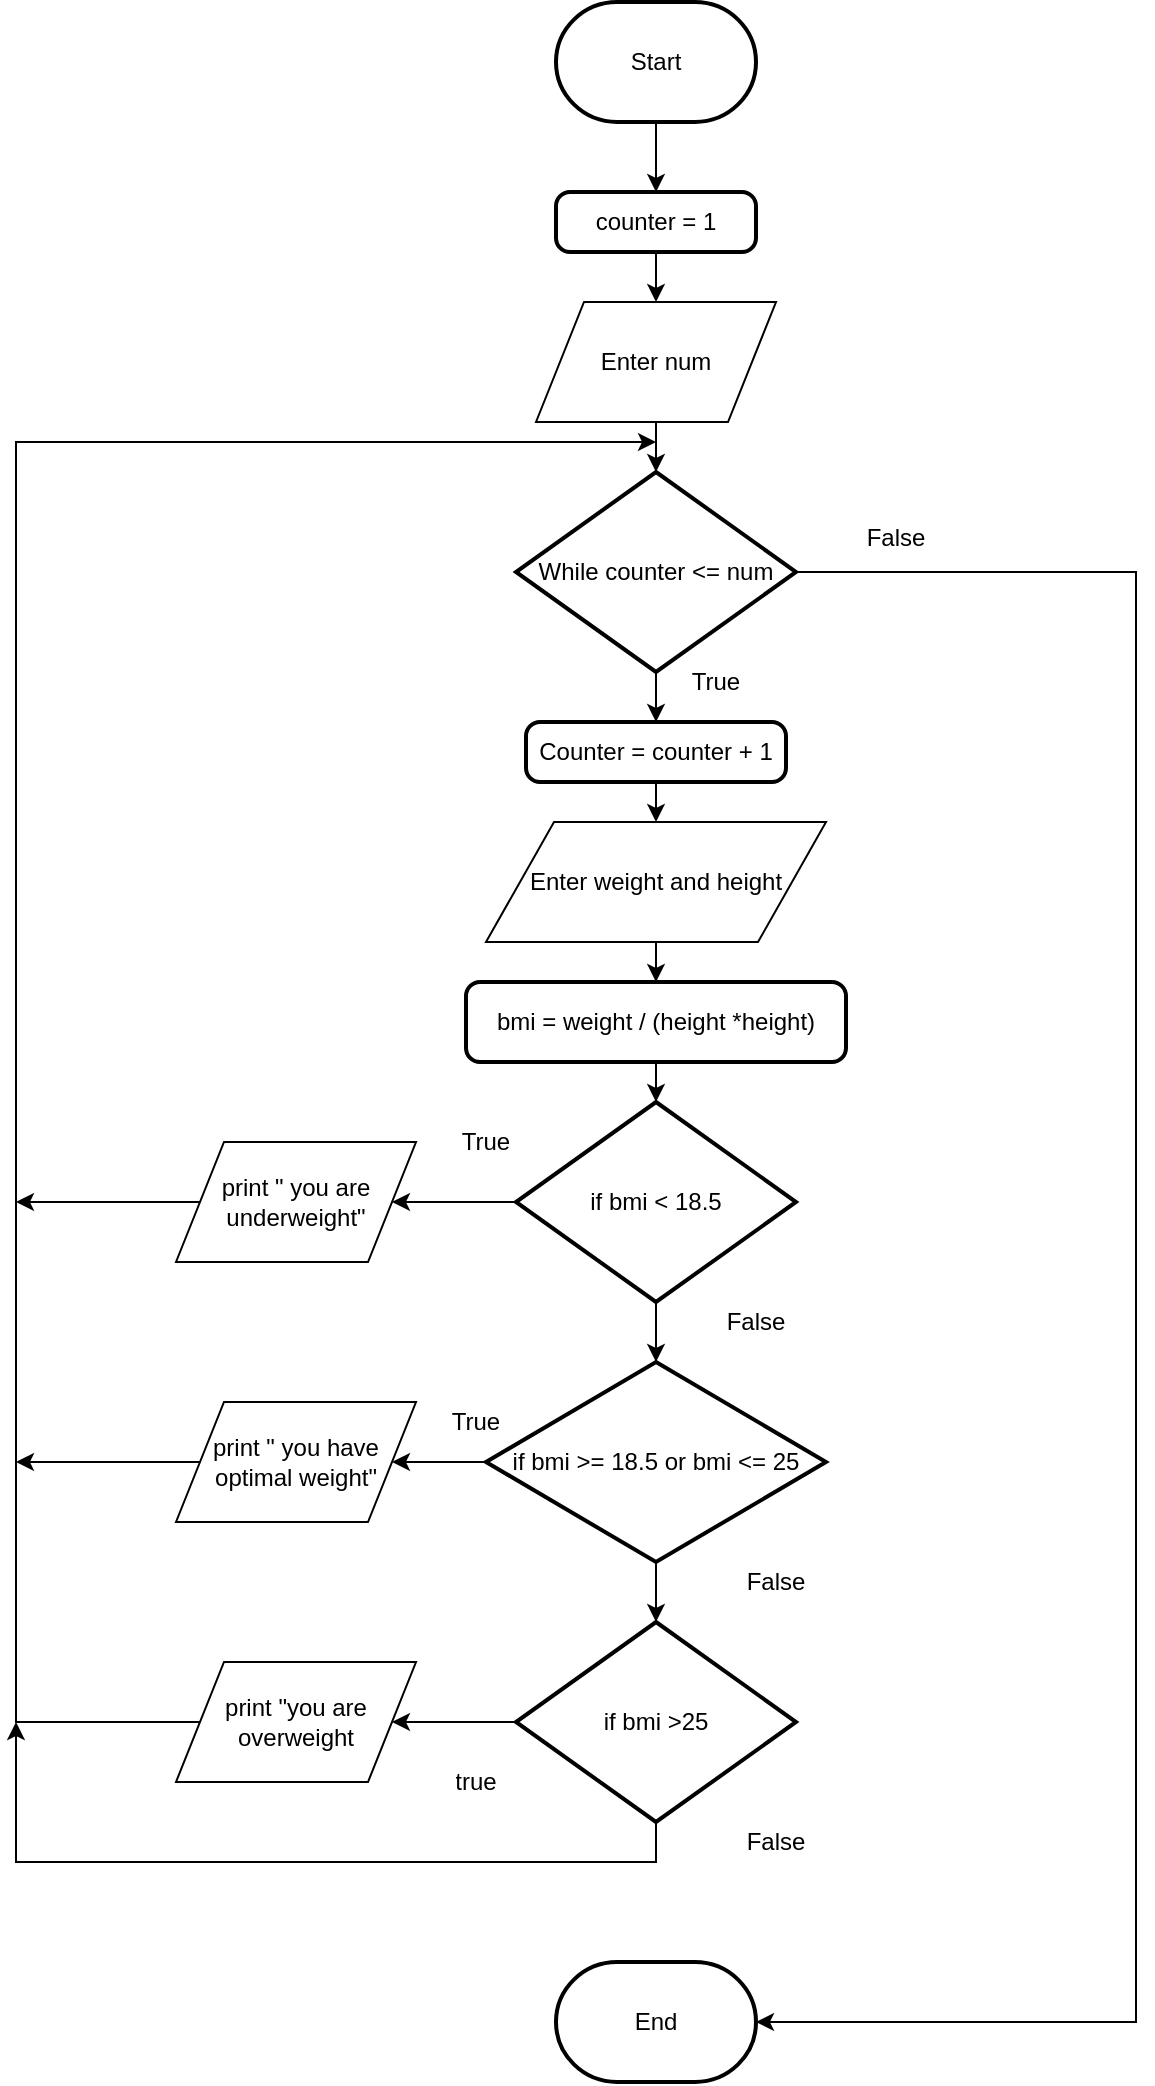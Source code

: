 <mxfile version="11.3.1" type="github" pages="1"><diagram id="4HhiqFtKNMAYoSC1kQp-" name="Page-1"><mxGraphModel dx="854" dy="468" grid="1" gridSize="10" guides="1" tooltips="1" connect="1" arrows="1" fold="1" page="1" pageScale="1" pageWidth="850" pageHeight="1100" math="0" shadow="0"><root><mxCell id="0"/><mxCell id="1" parent="0"/><mxCell id="o5n2DiedhLTUOlX6KQmB-5" style="edgeStyle=none;rounded=0;orthogonalLoop=1;jettySize=auto;html=1;exitX=0.5;exitY=1;exitDx=0;exitDy=0;exitPerimeter=0;entryX=0.5;entryY=0;entryDx=0;entryDy=0;" parent="1" source="o5n2DiedhLTUOlX6KQmB-1" target="o5n2DiedhLTUOlX6KQmB-2" edge="1"><mxGeometry relative="1" as="geometry"/></mxCell><mxCell id="o5n2DiedhLTUOlX6KQmB-1" value="Start" style="strokeWidth=2;html=1;shape=mxgraph.flowchart.terminator;whiteSpace=wrap;" parent="1" vertex="1"><mxGeometry x="390" y="30" width="100" height="60" as="geometry"/></mxCell><mxCell id="o5n2DiedhLTUOlX6KQmB-6" style="edgeStyle=none;rounded=0;orthogonalLoop=1;jettySize=auto;html=1;exitX=0.5;exitY=1;exitDx=0;exitDy=0;entryX=0.5;entryY=0;entryDx=0;entryDy=0;" parent="1" source="o5n2DiedhLTUOlX6KQmB-2" target="o5n2DiedhLTUOlX6KQmB-4" edge="1"><mxGeometry relative="1" as="geometry"/></mxCell><mxCell id="o5n2DiedhLTUOlX6KQmB-2" value="counter = 1" style="rounded=1;whiteSpace=wrap;html=1;absoluteArcSize=1;arcSize=14;strokeWidth=2;" parent="1" vertex="1"><mxGeometry x="390" y="125" width="100" height="30" as="geometry"/></mxCell><mxCell id="o5n2DiedhLTUOlX6KQmB-32" style="edgeStyle=none;rounded=0;orthogonalLoop=1;jettySize=auto;html=1;exitX=1;exitY=0.5;exitDx=0;exitDy=0;exitPerimeter=0;entryX=1;entryY=0.5;entryDx=0;entryDy=0;entryPerimeter=0;" parent="1" source="o5n2DiedhLTUOlX6KQmB-3" target="o5n2DiedhLTUOlX6KQmB-16" edge="1"><mxGeometry relative="1" as="geometry"><mxPoint x="680" y="1030" as="targetPoint"/><Array as="points"><mxPoint x="680" y="315"/><mxPoint x="680" y="970"/><mxPoint x="680" y="1040"/></Array></mxGeometry></mxCell><mxCell id="gxbueth5ley-GNXy2VPR-6" style="edgeStyle=orthogonalEdgeStyle;rounded=0;orthogonalLoop=1;jettySize=auto;html=1;exitX=0.5;exitY=1;exitDx=0;exitDy=0;exitPerimeter=0;entryX=0.5;entryY=0;entryDx=0;entryDy=0;" parent="1" source="o5n2DiedhLTUOlX6KQmB-3" target="gxbueth5ley-GNXy2VPR-3" edge="1"><mxGeometry relative="1" as="geometry"/></mxCell><mxCell id="o5n2DiedhLTUOlX6KQmB-3" value="While counter &amp;lt;= num" style="strokeWidth=2;html=1;shape=mxgraph.flowchart.decision;whiteSpace=wrap;" parent="1" vertex="1"><mxGeometry x="370" y="265" width="140" height="100" as="geometry"/></mxCell><mxCell id="o5n2DiedhLTUOlX6KQmB-7" style="edgeStyle=none;rounded=0;orthogonalLoop=1;jettySize=auto;html=1;exitX=0.5;exitY=1;exitDx=0;exitDy=0;entryX=0.5;entryY=0;entryDx=0;entryDy=0;entryPerimeter=0;" parent="1" source="o5n2DiedhLTUOlX6KQmB-4" target="o5n2DiedhLTUOlX6KQmB-3" edge="1"><mxGeometry relative="1" as="geometry"/></mxCell><mxCell id="o5n2DiedhLTUOlX6KQmB-4" value="Enter num" style="shape=parallelogram;perimeter=parallelogramPerimeter;whiteSpace=wrap;html=1;" parent="1" vertex="1"><mxGeometry x="380" y="180" width="120" height="60" as="geometry"/></mxCell><mxCell id="gxbueth5ley-GNXy2VPR-5" style="edgeStyle=orthogonalEdgeStyle;rounded=0;orthogonalLoop=1;jettySize=auto;html=1;exitX=0.5;exitY=1;exitDx=0;exitDy=0;entryX=0.5;entryY=0;entryDx=0;entryDy=0;" parent="1" source="o5n2DiedhLTUOlX6KQmB-8" target="o5n2DiedhLTUOlX6KQmB-9" edge="1"><mxGeometry relative="1" as="geometry"/></mxCell><mxCell id="o5n2DiedhLTUOlX6KQmB-8" value="Enter weight and height" style="shape=parallelogram;perimeter=parallelogramPerimeter;whiteSpace=wrap;html=1;" parent="1" vertex="1"><mxGeometry x="355" y="440" width="170" height="60" as="geometry"/></mxCell><mxCell id="o5n2DiedhLTUOlX6KQmB-19" style="edgeStyle=none;rounded=0;orthogonalLoop=1;jettySize=auto;html=1;exitX=0.5;exitY=1;exitDx=0;exitDy=0;" parent="1" source="o5n2DiedhLTUOlX6KQmB-9" target="o5n2DiedhLTUOlX6KQmB-10" edge="1"><mxGeometry relative="1" as="geometry"/></mxCell><mxCell id="o5n2DiedhLTUOlX6KQmB-9" value="bmi = weight / (height *height)" style="rounded=1;whiteSpace=wrap;html=1;absoluteArcSize=1;arcSize=14;strokeWidth=2;" parent="1" vertex="1"><mxGeometry x="345" y="520" width="190" height="40" as="geometry"/></mxCell><mxCell id="o5n2DiedhLTUOlX6KQmB-20" style="edgeStyle=none;rounded=0;orthogonalLoop=1;jettySize=auto;html=1;exitX=0.5;exitY=1;exitDx=0;exitDy=0;exitPerimeter=0;entryX=0.5;entryY=0;entryDx=0;entryDy=0;entryPerimeter=0;" parent="1" source="o5n2DiedhLTUOlX6KQmB-10" target="o5n2DiedhLTUOlX6KQmB-11" edge="1"><mxGeometry relative="1" as="geometry"/></mxCell><mxCell id="o5n2DiedhLTUOlX6KQmB-24" style="edgeStyle=none;rounded=0;orthogonalLoop=1;jettySize=auto;html=1;exitX=0;exitY=0.5;exitDx=0;exitDy=0;exitPerimeter=0;entryX=1;entryY=0.5;entryDx=0;entryDy=0;" parent="1" source="o5n2DiedhLTUOlX6KQmB-10" target="o5n2DiedhLTUOlX6KQmB-13" edge="1"><mxGeometry relative="1" as="geometry"/></mxCell><mxCell id="o5n2DiedhLTUOlX6KQmB-10" value="if bmi &amp;lt; 18.5" style="strokeWidth=2;html=1;shape=mxgraph.flowchart.decision;whiteSpace=wrap;" parent="1" vertex="1"><mxGeometry x="370" y="580" width="140" height="100" as="geometry"/></mxCell><mxCell id="o5n2DiedhLTUOlX6KQmB-21" style="edgeStyle=none;rounded=0;orthogonalLoop=1;jettySize=auto;html=1;exitX=0.5;exitY=1;exitDx=0;exitDy=0;exitPerimeter=0;" parent="1" source="o5n2DiedhLTUOlX6KQmB-11" target="o5n2DiedhLTUOlX6KQmB-12" edge="1"><mxGeometry relative="1" as="geometry"/></mxCell><mxCell id="o5n2DiedhLTUOlX6KQmB-30" style="edgeStyle=none;rounded=0;orthogonalLoop=1;jettySize=auto;html=1;exitX=0;exitY=0.5;exitDx=0;exitDy=0;exitPerimeter=0;entryX=1;entryY=0.5;entryDx=0;entryDy=0;" parent="1" source="o5n2DiedhLTUOlX6KQmB-11" target="o5n2DiedhLTUOlX6KQmB-14" edge="1"><mxGeometry relative="1" as="geometry"/></mxCell><mxCell id="o5n2DiedhLTUOlX6KQmB-11" value="if bmi &amp;gt;= 18.5 or bmi &amp;lt;= 25" style="strokeWidth=2;html=1;shape=mxgraph.flowchart.decision;whiteSpace=wrap;" parent="1" vertex="1"><mxGeometry x="355" y="710" width="170" height="100" as="geometry"/></mxCell><mxCell id="o5n2DiedhLTUOlX6KQmB-22" style="edgeStyle=none;rounded=0;orthogonalLoop=1;jettySize=auto;html=1;exitX=0.5;exitY=1;exitDx=0;exitDy=0;exitPerimeter=0;" parent="1" source="o5n2DiedhLTUOlX6KQmB-12" edge="1"><mxGeometry relative="1" as="geometry"><mxPoint x="440" y="960" as="sourcePoint"/><mxPoint x="120" y="890" as="targetPoint"/><Array as="points"><mxPoint x="440" y="960"/><mxPoint x="280" y="960"/><mxPoint x="120" y="960"/></Array></mxGeometry></mxCell><mxCell id="o5n2DiedhLTUOlX6KQmB-25" style="edgeStyle=none;rounded=0;orthogonalLoop=1;jettySize=auto;html=1;exitX=0;exitY=0.5;exitDx=0;exitDy=0;exitPerimeter=0;entryX=1;entryY=0.5;entryDx=0;entryDy=0;" parent="1" source="o5n2DiedhLTUOlX6KQmB-12" target="o5n2DiedhLTUOlX6KQmB-15" edge="1"><mxGeometry relative="1" as="geometry"/></mxCell><mxCell id="o5n2DiedhLTUOlX6KQmB-12" value="if bmi &amp;gt;25" style="strokeWidth=2;html=1;shape=mxgraph.flowchart.decision;whiteSpace=wrap;" parent="1" vertex="1"><mxGeometry x="370" y="840" width="140" height="100" as="geometry"/></mxCell><mxCell id="o5n2DiedhLTUOlX6KQmB-27" style="edgeStyle=none;rounded=0;orthogonalLoop=1;jettySize=auto;html=1;exitX=0;exitY=0.5;exitDx=0;exitDy=0;" parent="1" source="o5n2DiedhLTUOlX6KQmB-13" edge="1"><mxGeometry relative="1" as="geometry"><mxPoint x="120" y="630" as="targetPoint"/></mxGeometry></mxCell><mxCell id="o5n2DiedhLTUOlX6KQmB-13" value="print &quot; you are underweight&quot;" style="shape=parallelogram;perimeter=parallelogramPerimeter;whiteSpace=wrap;html=1;" parent="1" vertex="1"><mxGeometry x="200" y="600" width="120" height="60" as="geometry"/></mxCell><mxCell id="o5n2DiedhLTUOlX6KQmB-31" style="edgeStyle=none;rounded=0;orthogonalLoop=1;jettySize=auto;html=1;exitX=0;exitY=0.5;exitDx=0;exitDy=0;" parent="1" source="o5n2DiedhLTUOlX6KQmB-14" edge="1"><mxGeometry relative="1" as="geometry"><mxPoint x="120" y="760" as="targetPoint"/></mxGeometry></mxCell><mxCell id="o5n2DiedhLTUOlX6KQmB-14" value="print &quot; you have optimal weight&quot;" style="shape=parallelogram;perimeter=parallelogramPerimeter;whiteSpace=wrap;html=1;" parent="1" vertex="1"><mxGeometry x="200" y="730" width="120" height="60" as="geometry"/></mxCell><mxCell id="o5n2DiedhLTUOlX6KQmB-26" style="edgeStyle=none;rounded=0;orthogonalLoop=1;jettySize=auto;html=1;exitX=0;exitY=0.5;exitDx=0;exitDy=0;" parent="1" source="o5n2DiedhLTUOlX6KQmB-15" edge="1"><mxGeometry relative="1" as="geometry"><mxPoint x="440" y="250" as="targetPoint"/><Array as="points"><mxPoint x="120" y="890"/><mxPoint x="120" y="250"/></Array></mxGeometry></mxCell><mxCell id="o5n2DiedhLTUOlX6KQmB-15" value="print &quot;you are overweight" style="shape=parallelogram;perimeter=parallelogramPerimeter;whiteSpace=wrap;html=1;" parent="1" vertex="1"><mxGeometry x="200" y="860" width="120" height="60" as="geometry"/></mxCell><mxCell id="o5n2DiedhLTUOlX6KQmB-16" value="End" style="strokeWidth=2;html=1;shape=mxgraph.flowchart.terminator;whiteSpace=wrap;" parent="1" vertex="1"><mxGeometry x="390" y="1010" width="100" height="60" as="geometry"/></mxCell><UserObject label="true" placeholders="1" name="Variable" id="o5n2DiedhLTUOlX6KQmB-33"><mxCell style="text;html=1;strokeColor=none;fillColor=none;align=center;verticalAlign=middle;whiteSpace=wrap;overflow=hidden;" parent="1" vertex="1"><mxGeometry x="310" y="910" width="80" height="20" as="geometry"/></mxCell></UserObject><UserObject label="False" placeholders="1" name="Variable" id="o5n2DiedhLTUOlX6KQmB-34"><mxCell style="text;html=1;strokeColor=none;fillColor=none;align=center;verticalAlign=middle;whiteSpace=wrap;overflow=hidden;" parent="1" vertex="1"><mxGeometry x="520" y="288" width="80" height="20" as="geometry"/></mxCell></UserObject><UserObject label="True" placeholders="1" name="Variable" id="o5n2DiedhLTUOlX6KQmB-35"><mxCell style="text;html=1;strokeColor=none;fillColor=none;align=center;verticalAlign=middle;whiteSpace=wrap;overflow=hidden;" parent="1" vertex="1"><mxGeometry x="430" y="360" width="80" height="20" as="geometry"/></mxCell></UserObject><UserObject label="False" placeholders="1" name="Variable" id="o5n2DiedhLTUOlX6KQmB-36"><mxCell style="text;html=1;strokeColor=none;fillColor=none;align=center;verticalAlign=middle;whiteSpace=wrap;overflow=hidden;" parent="1" vertex="1"><mxGeometry x="450" y="680" width="80" height="20" as="geometry"/></mxCell></UserObject><UserObject label="False" placeholders="1" name="Variable" id="o5n2DiedhLTUOlX6KQmB-37"><mxCell style="text;html=1;strokeColor=none;fillColor=none;align=center;verticalAlign=middle;whiteSpace=wrap;overflow=hidden;" parent="1" vertex="1"><mxGeometry x="460" y="810" width="80" height="20" as="geometry"/></mxCell></UserObject><UserObject label="False" placeholders="1" name="Variable" id="o5n2DiedhLTUOlX6KQmB-38"><mxCell style="text;html=1;strokeColor=none;fillColor=none;align=center;verticalAlign=middle;whiteSpace=wrap;overflow=hidden;" parent="1" vertex="1"><mxGeometry x="460" y="940" width="80" height="20" as="geometry"/></mxCell></UserObject><UserObject label="True" placeholders="1" name="Variable" id="o5n2DiedhLTUOlX6KQmB-39"><mxCell style="text;html=1;strokeColor=none;fillColor=none;align=center;verticalAlign=middle;whiteSpace=wrap;overflow=hidden;" parent="1" vertex="1"><mxGeometry x="315" y="590" width="80" height="20" as="geometry"/></mxCell></UserObject><UserObject label="True" placeholders="1" name="Variable" id="o5n2DiedhLTUOlX6KQmB-40"><mxCell style="text;html=1;strokeColor=none;fillColor=none;align=center;verticalAlign=middle;whiteSpace=wrap;overflow=hidden;" parent="1" vertex="1"><mxGeometry x="310" y="730" width="80" height="20" as="geometry"/></mxCell></UserObject><mxCell id="gxbueth5ley-GNXy2VPR-4" style="edgeStyle=orthogonalEdgeStyle;rounded=0;orthogonalLoop=1;jettySize=auto;html=1;exitX=0.5;exitY=1;exitDx=0;exitDy=0;entryX=0.5;entryY=0;entryDx=0;entryDy=0;" parent="1" source="gxbueth5ley-GNXy2VPR-3" target="o5n2DiedhLTUOlX6KQmB-8" edge="1"><mxGeometry relative="1" as="geometry"/></mxCell><mxCell id="gxbueth5ley-GNXy2VPR-3" value="Counter = counter + 1" style="rounded=1;whiteSpace=wrap;html=1;absoluteArcSize=1;arcSize=14;strokeWidth=2;" parent="1" vertex="1"><mxGeometry x="375" y="390" width="130" height="30" as="geometry"/></mxCell></root></mxGraphModel></diagram></mxfile>